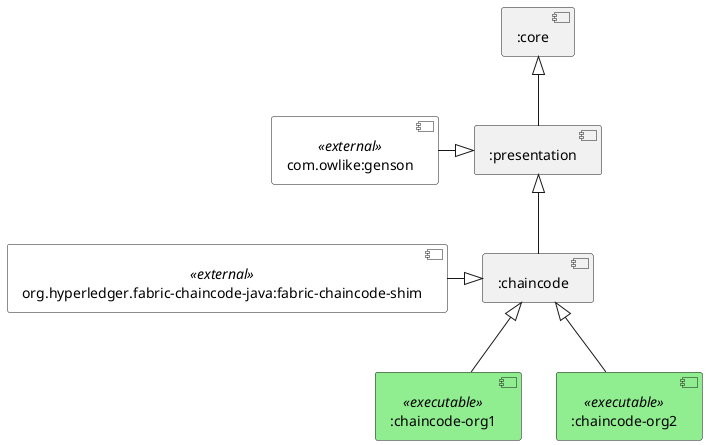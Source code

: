 @startuml smart-contract-architecture

skinparam component {
    BackgroundColor<<external>> White
    BackgroundColor<<executable>> LightGreen
}

[:core] as C

[:presentation] as P
[com.owlike:genson] as GNS <<external>>

[:chaincode] as CH
[:chaincode-org1] as CH1 <<executable>>
[:chaincode-org2] as CH2 <<executable>>
[org.hyperledger.fabric-chaincode-java:fabric-chaincode-shim] as FABRIC <<external>>

P -up-|> C
CH -up-|> P
CH1 -up-|> CH 
CH2 -up-|> CH

GNS -|> P
FABRIC -|> CH

@enduml